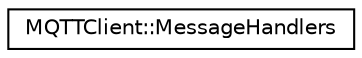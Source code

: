 digraph "Graphical Class Hierarchy"
{
  edge [fontname="Helvetica",fontsize="10",labelfontname="Helvetica",labelfontsize="10"];
  node [fontname="Helvetica",fontsize="10",shape=record];
  rankdir="LR";
  Node0 [label="MQTTClient::MessageHandlers",height=0.2,width=0.4,color="black", fillcolor="white", style="filled",URL="$struct_m_q_t_t_client_1_1_message_handlers.html"];
}
